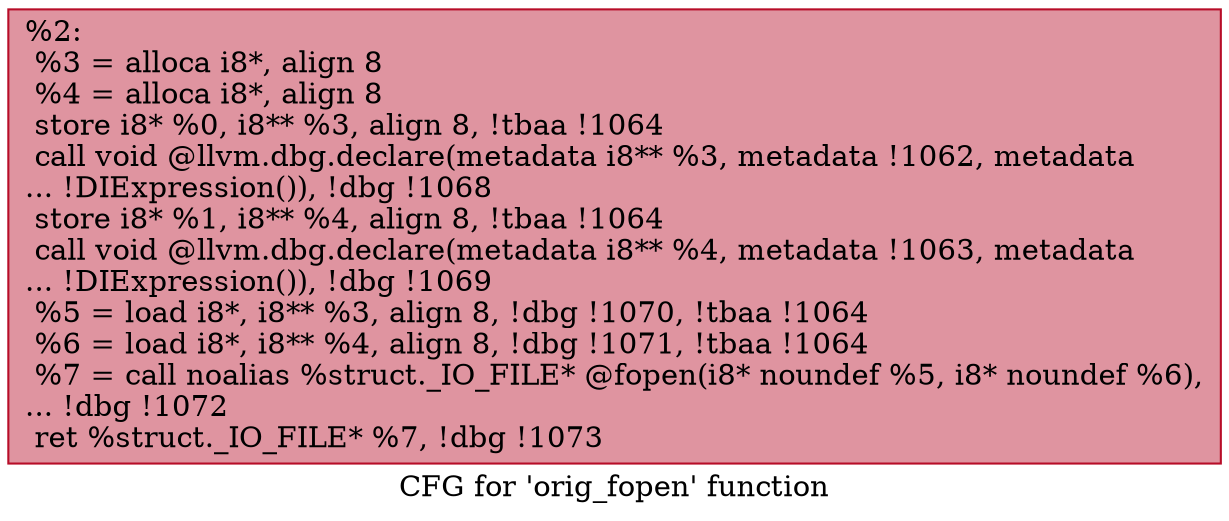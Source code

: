 digraph "CFG for 'orig_fopen' function" {
	label="CFG for 'orig_fopen' function";

	Node0x2505e30 [shape=record,color="#b70d28ff", style=filled, fillcolor="#b70d2870",label="{%2:\l  %3 = alloca i8*, align 8\l  %4 = alloca i8*, align 8\l  store i8* %0, i8** %3, align 8, !tbaa !1064\l  call void @llvm.dbg.declare(metadata i8** %3, metadata !1062, metadata\l... !DIExpression()), !dbg !1068\l  store i8* %1, i8** %4, align 8, !tbaa !1064\l  call void @llvm.dbg.declare(metadata i8** %4, metadata !1063, metadata\l... !DIExpression()), !dbg !1069\l  %5 = load i8*, i8** %3, align 8, !dbg !1070, !tbaa !1064\l  %6 = load i8*, i8** %4, align 8, !dbg !1071, !tbaa !1064\l  %7 = call noalias %struct._IO_FILE* @fopen(i8* noundef %5, i8* noundef %6),\l... !dbg !1072\l  ret %struct._IO_FILE* %7, !dbg !1073\l}"];
}
